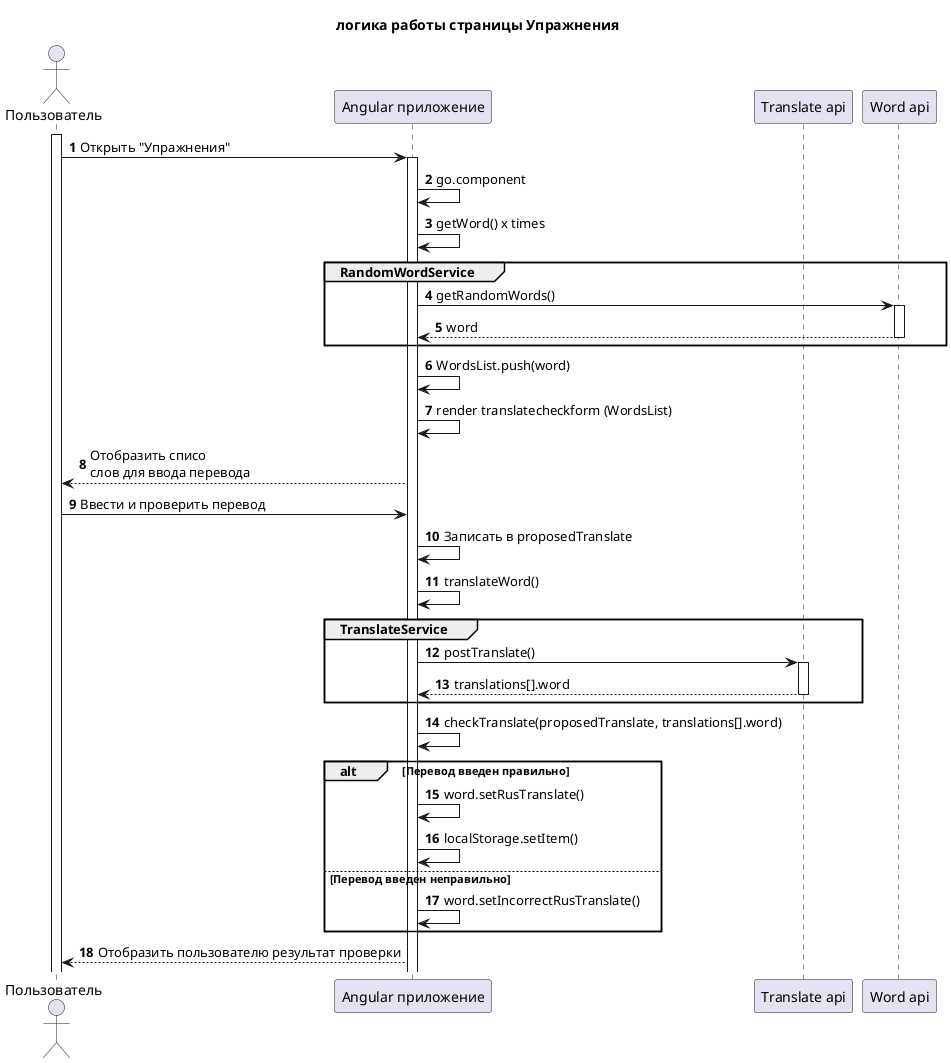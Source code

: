 @startuml логика работы страницы Упражнения

title логика работы страницы Упражнения

actor user as "Пользователь"
participant ang as "Angular приложение"
participant googleApi as "Translate api"
participant wordApi as "Word api"

autonumber
activate user
user->ang: Открыть "Упражнения"
activate ang
ang->ang: go.component

ang->ang: getWord() x times
group RandomWordService
    ang->wordApi: getRandomWords()
    activate wordApi
    wordApi --> ang: word

    deactivate wordApi
end
ang->ang: WordsList.push(word)
ang->ang: render translatecheckform (WordsList)
ang-->user: Отобразить списо\nслов для ввода перевода
user->ang: Ввести и проверить перевод
ang->ang: Записать в proposedTranslate
ang->ang: translateWord()
group TranslateService
    ang->googleApi:postTranslate()
    activate googleApi
    googleApi-->ang: translations[].word
    deactivate googleApi
end
ang->ang: checkTranslate(proposedTranslate, translations[].word)
alt Перевод введен правильно
    ang->ang: word.setRusTranslate()
    ang->ang: localStorage.setItem()
else Перевод введен неправильно
    ang->ang: word.setIncorrectRusTranslate()
end
ang-->user: Отобразить пользователю результат проверки
@enduml